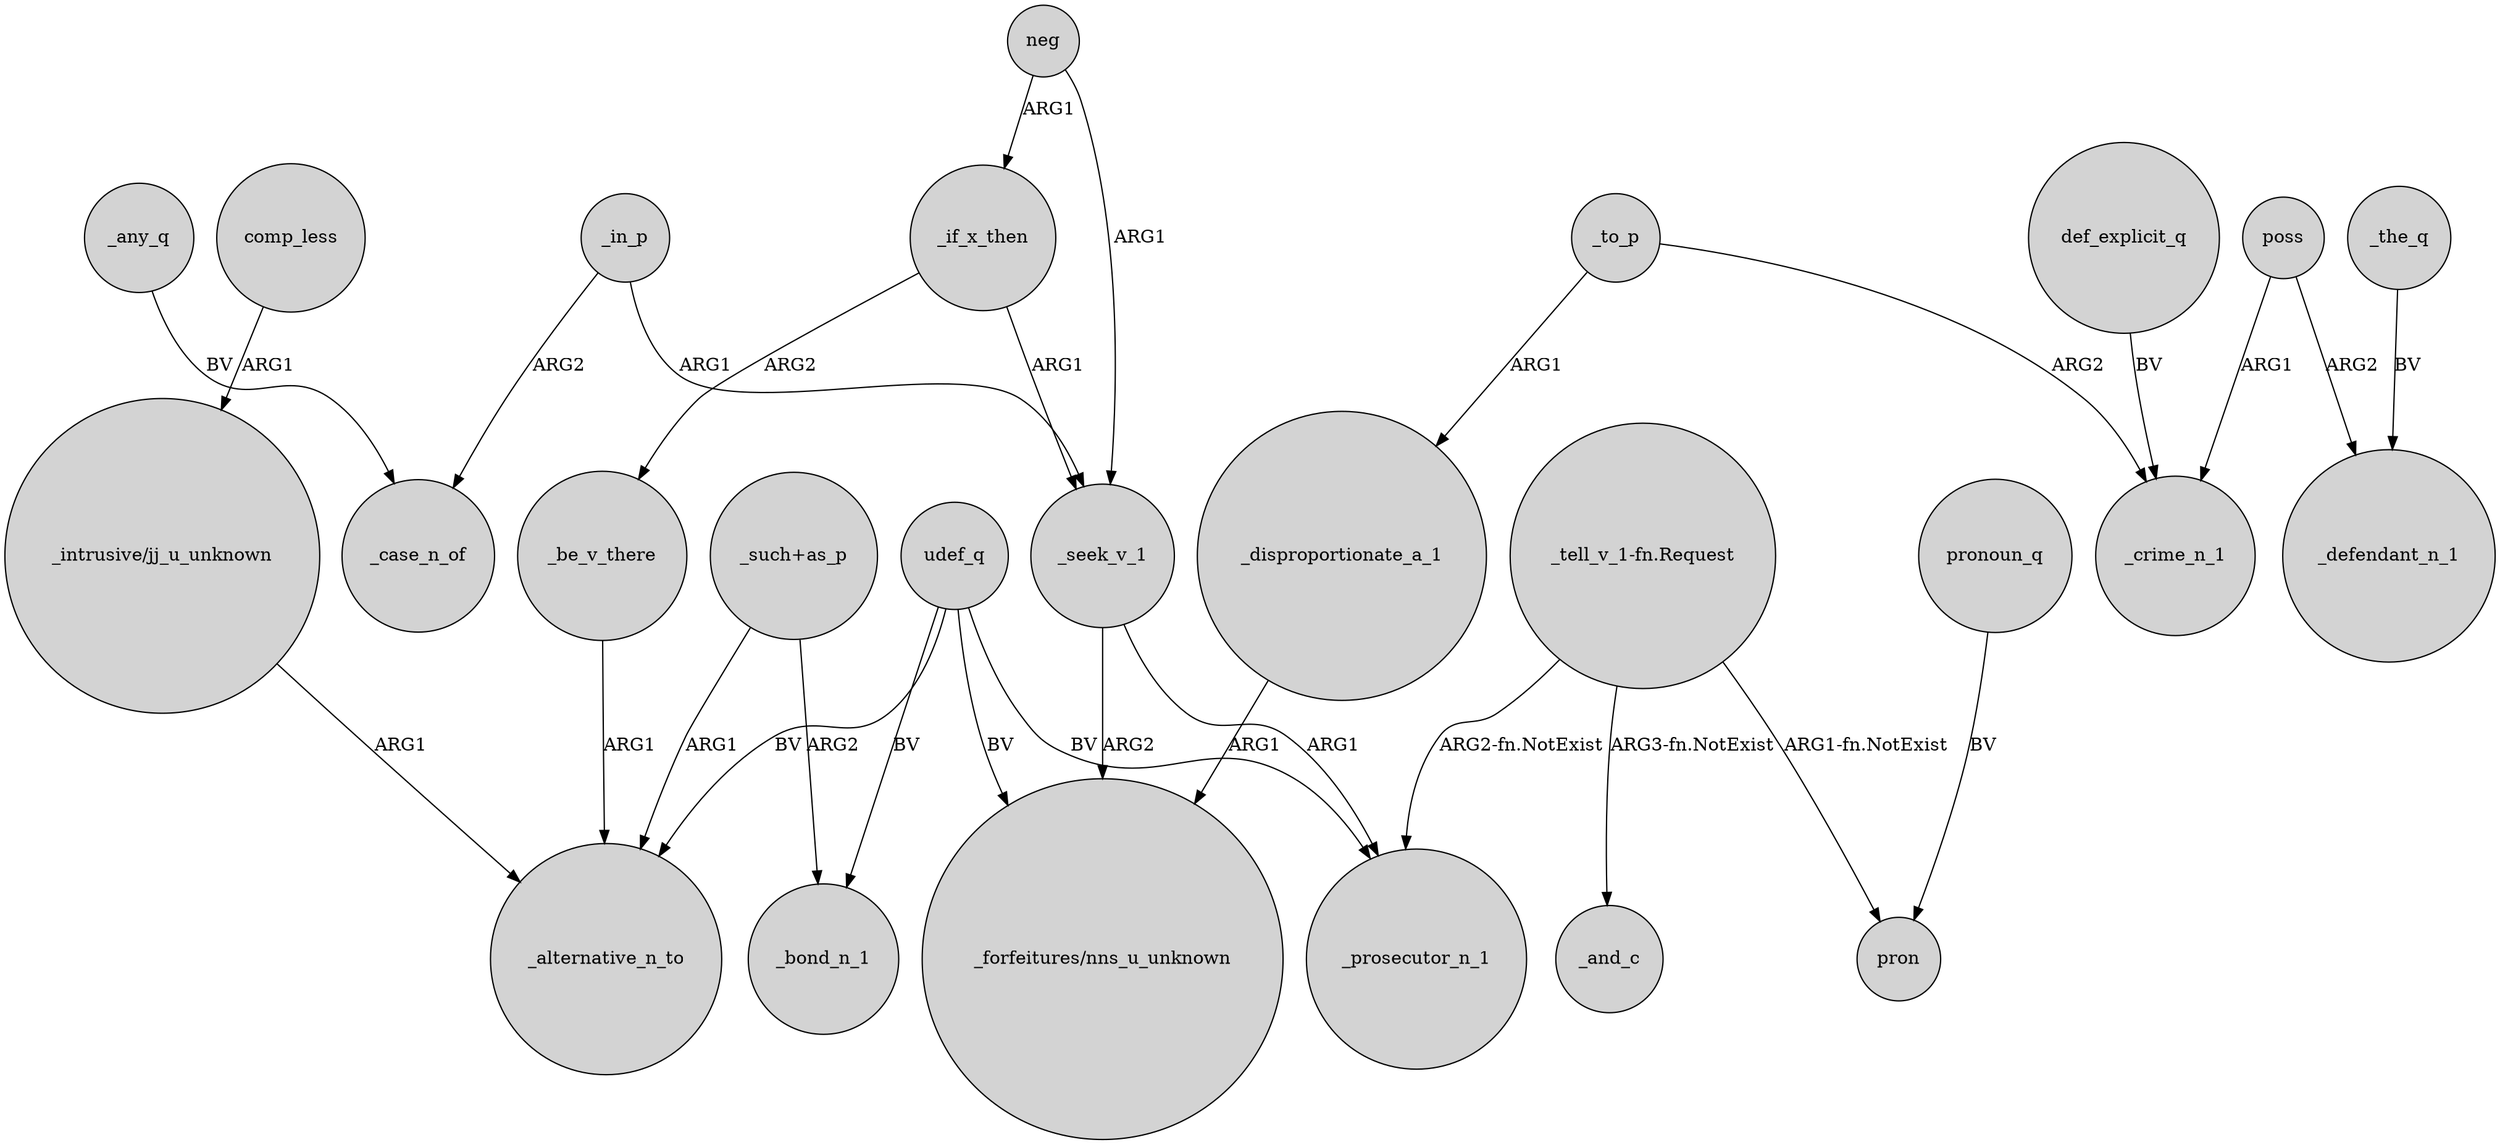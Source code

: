 digraph {
	node [shape=circle style=filled]
	"_intrusive/jj_u_unknown" -> _alternative_n_to [label=ARG1]
	udef_q -> "_forfeitures/nns_u_unknown" [label=BV]
	_be_v_there -> _alternative_n_to [label=ARG1]
	_seek_v_1 -> "_forfeitures/nns_u_unknown" [label=ARG2]
	_disproportionate_a_1 -> "_forfeitures/nns_u_unknown" [label=ARG1]
	_the_q -> _defendant_n_1 [label=BV]
	_if_x_then -> _seek_v_1 [label=ARG1]
	_in_p -> _seek_v_1 [label=ARG1]
	udef_q -> _prosecutor_n_1 [label=BV]
	"_such+as_p" -> _alternative_n_to [label=ARG1]
	pronoun_q -> pron [label=BV]
	"_tell_v_1-fn.Request" -> pron [label="ARG1-fn.NotExist"]
	udef_q -> _bond_n_1 [label=BV]
	_any_q -> _case_n_of [label=BV]
	comp_less -> "_intrusive/jj_u_unknown" [label=ARG1]
	poss -> _crime_n_1 [label=ARG1]
	neg -> _seek_v_1 [label=ARG1]
	def_explicit_q -> _crime_n_1 [label=BV]
	_in_p -> _case_n_of [label=ARG2]
	_if_x_then -> _be_v_there [label=ARG2]
	neg -> _if_x_then [label=ARG1]
	udef_q -> _alternative_n_to [label=BV]
	"_such+as_p" -> _bond_n_1 [label=ARG2]
	_to_p -> _crime_n_1 [label=ARG2]
	"_tell_v_1-fn.Request" -> _prosecutor_n_1 [label="ARG2-fn.NotExist"]
	_to_p -> _disproportionate_a_1 [label=ARG1]
	"_tell_v_1-fn.Request" -> _and_c [label="ARG3-fn.NotExist"]
	poss -> _defendant_n_1 [label=ARG2]
	_seek_v_1 -> _prosecutor_n_1 [label=ARG1]
}
